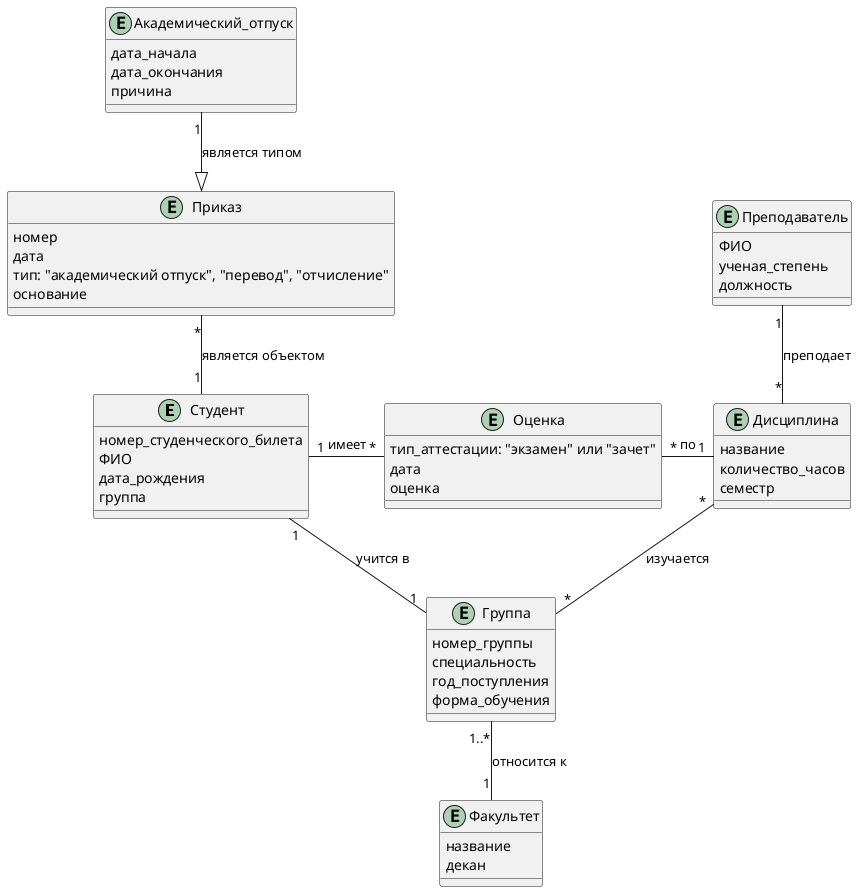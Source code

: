 @startuml

entity Студент {
    номер_студенческого_билета
    ФИО
    дата_рождения
    группа
}

entity Группа {
    номер_группы
    специальность
    год_поступления
    форма_обучения
}

entity Факультет {
    название
    декан
}

entity Дисциплина {
    название
    количество_часов
    семестр
}

entity Оценка {
    тип_аттестации: "экзамен" или "зачет"
    дата
    оценка
}

entity Преподаватель {
    ФИО
    ученая_степень
    должность
}

entity Приказ {
    номер
    дата
    тип: "академический отпуск", "перевод", "отчисление"
    основание
}

entity Академический_отпуск {
    дата_начала
    дата_окончания
    причина
}

Студент "1" -right- "1" Группа : учится в
Группа "1..*" -down- "1" Факультет : относится к

Студент "1" -right- "*" Оценка : имеет
Дисциплина "1" -left- "*" Оценка : по

Преподаватель "1" -down- "*" Дисциплина : преподает

Студент "1" -up- "*" Приказ : является объектом
Академический_отпуск "1" --|> Приказ : является типом

Дисциплина "*" -down- "*" Группа : изучается

@enduml